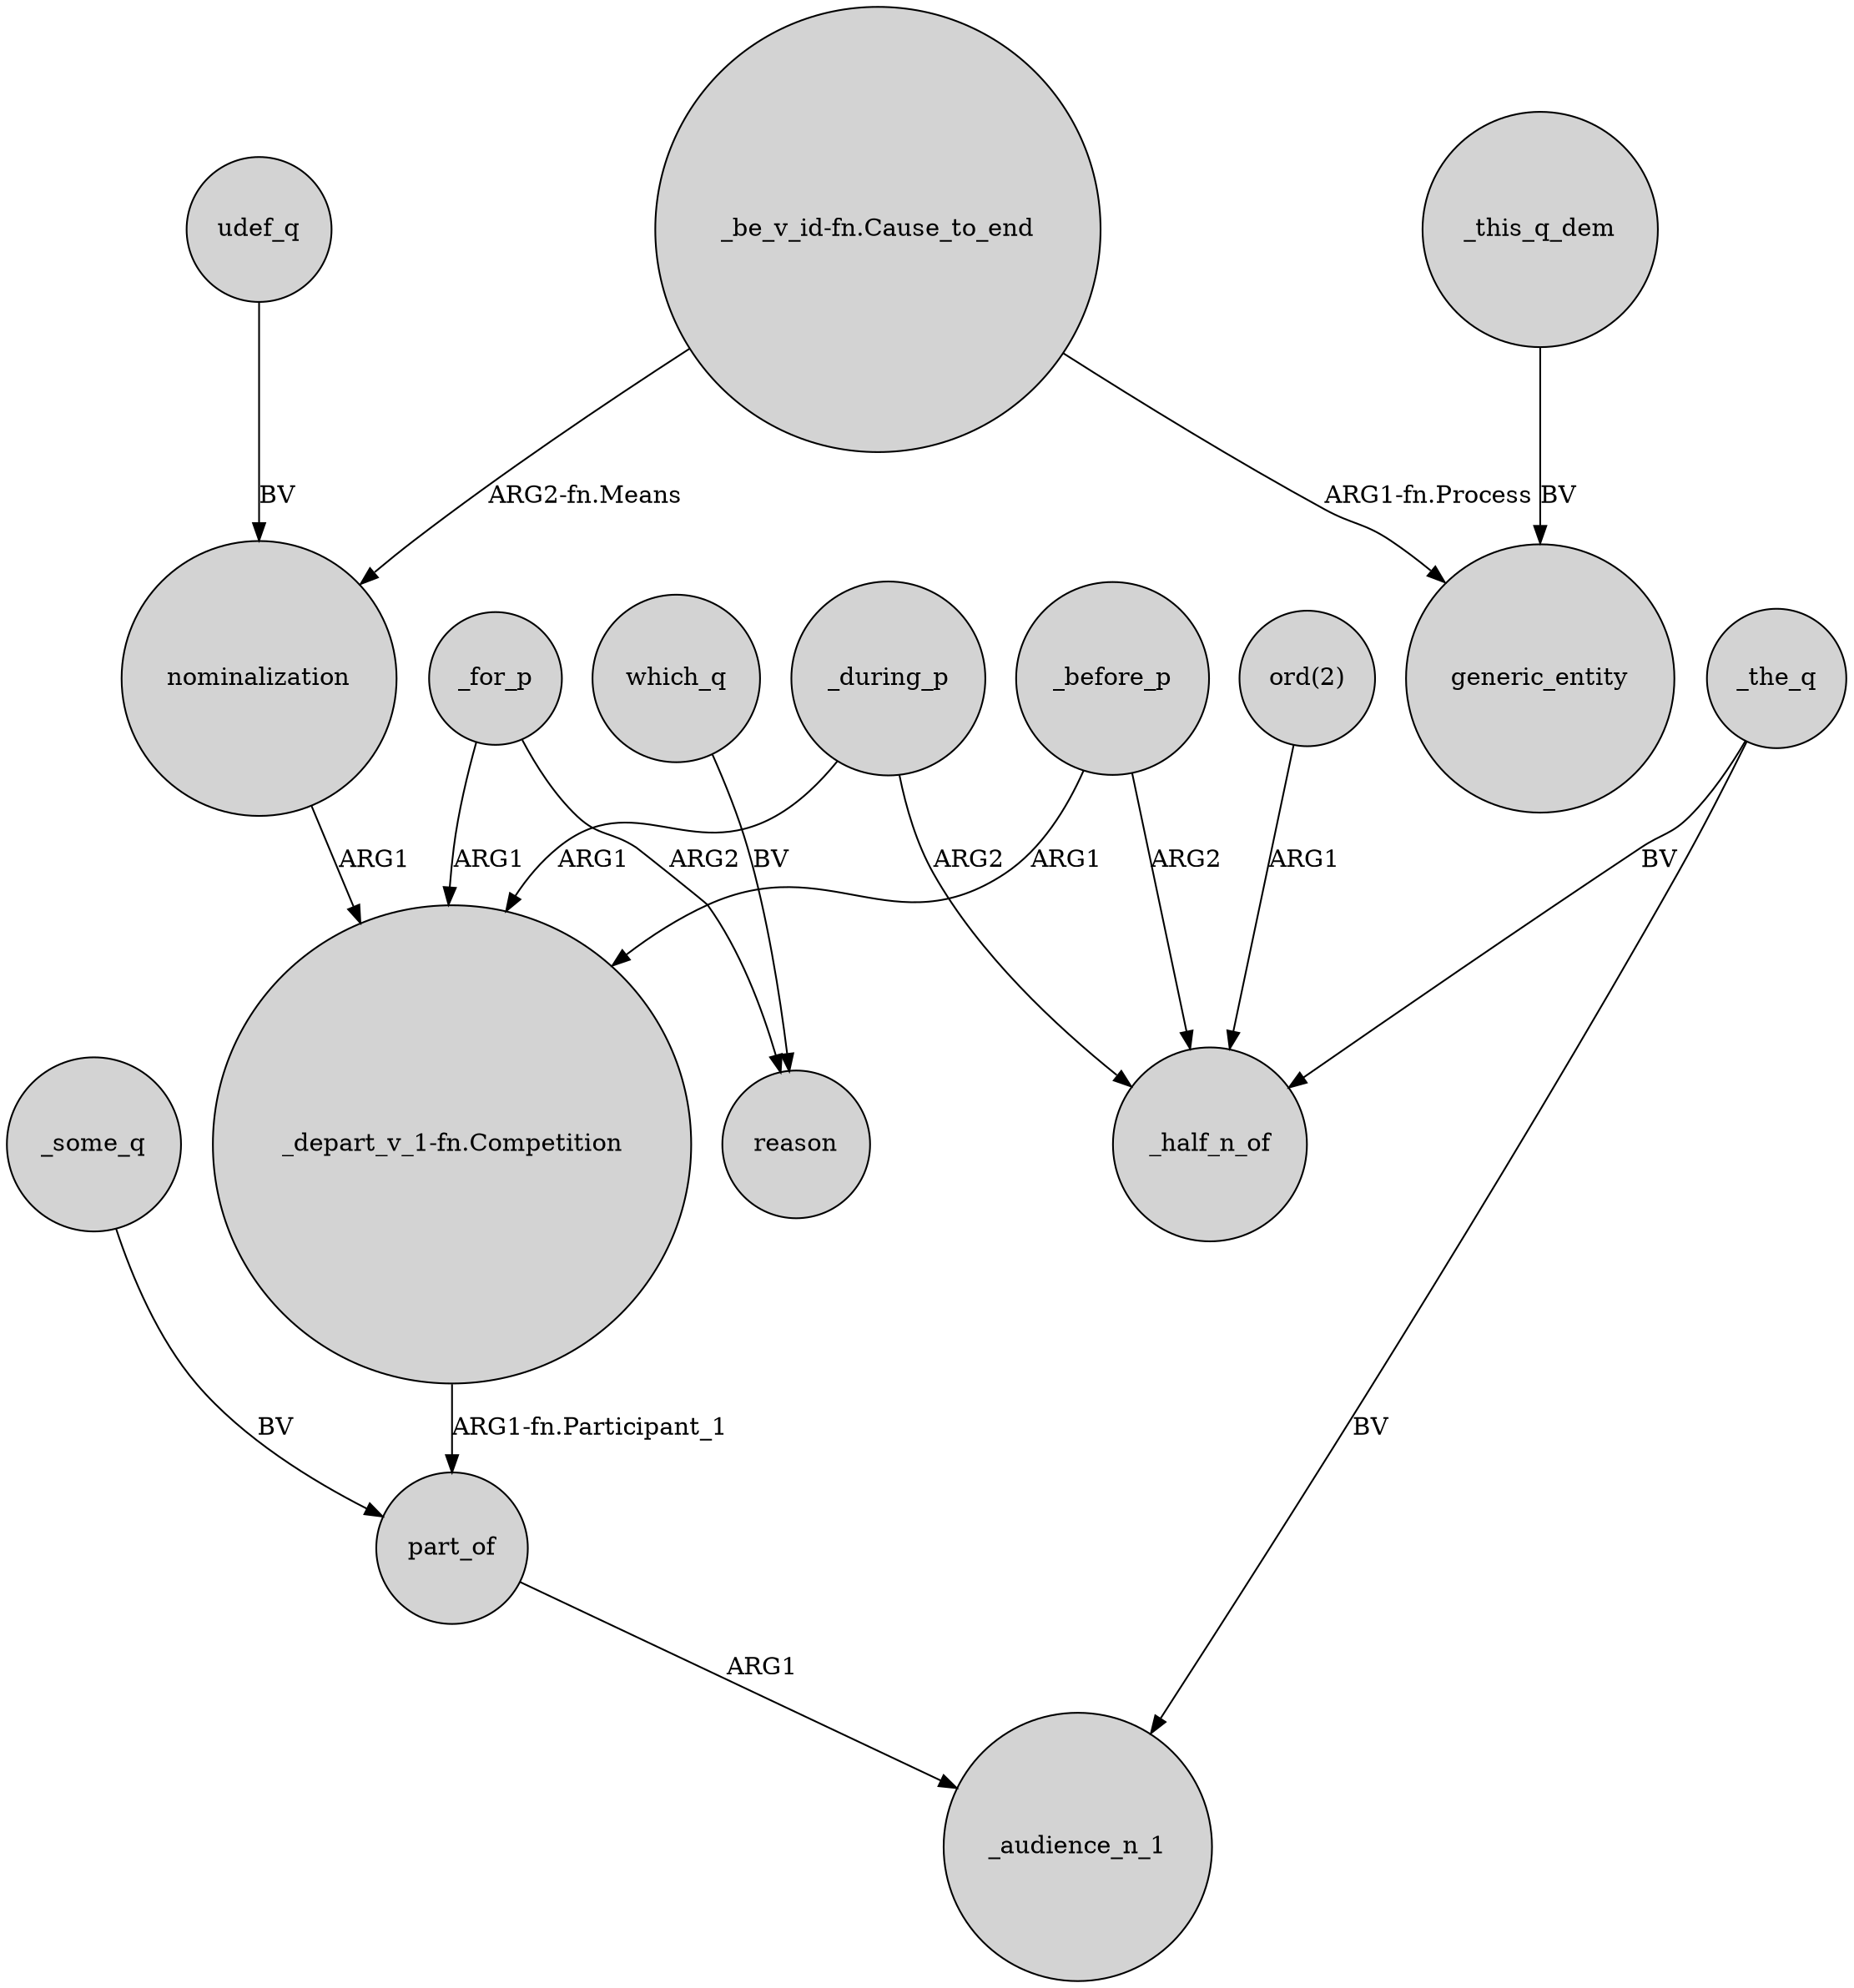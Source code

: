 digraph {
	node [shape=circle style=filled]
	_for_p -> "_depart_v_1-fn.Competition" [label=ARG1]
	_during_p -> "_depart_v_1-fn.Competition" [label=ARG1]
	part_of -> _audience_n_1 [label=ARG1]
	"_be_v_id-fn.Cause_to_end" -> nominalization [label="ARG2-fn.Means"]
	_for_p -> reason [label=ARG2]
	nominalization -> "_depart_v_1-fn.Competition" [label=ARG1]
	_during_p -> _half_n_of [label=ARG2]
	"_be_v_id-fn.Cause_to_end" -> generic_entity [label="ARG1-fn.Process"]
	_the_q -> _audience_n_1 [label=BV]
	"ord(2)" -> _half_n_of [label=ARG1]
	udef_q -> nominalization [label=BV]
	_the_q -> _half_n_of [label=BV]
	which_q -> reason [label=BV]
	_some_q -> part_of [label=BV]
	_before_p -> "_depart_v_1-fn.Competition" [label=ARG1]
	_before_p -> _half_n_of [label=ARG2]
	_this_q_dem -> generic_entity [label=BV]
	"_depart_v_1-fn.Competition" -> part_of [label="ARG1-fn.Participant_1"]
}
